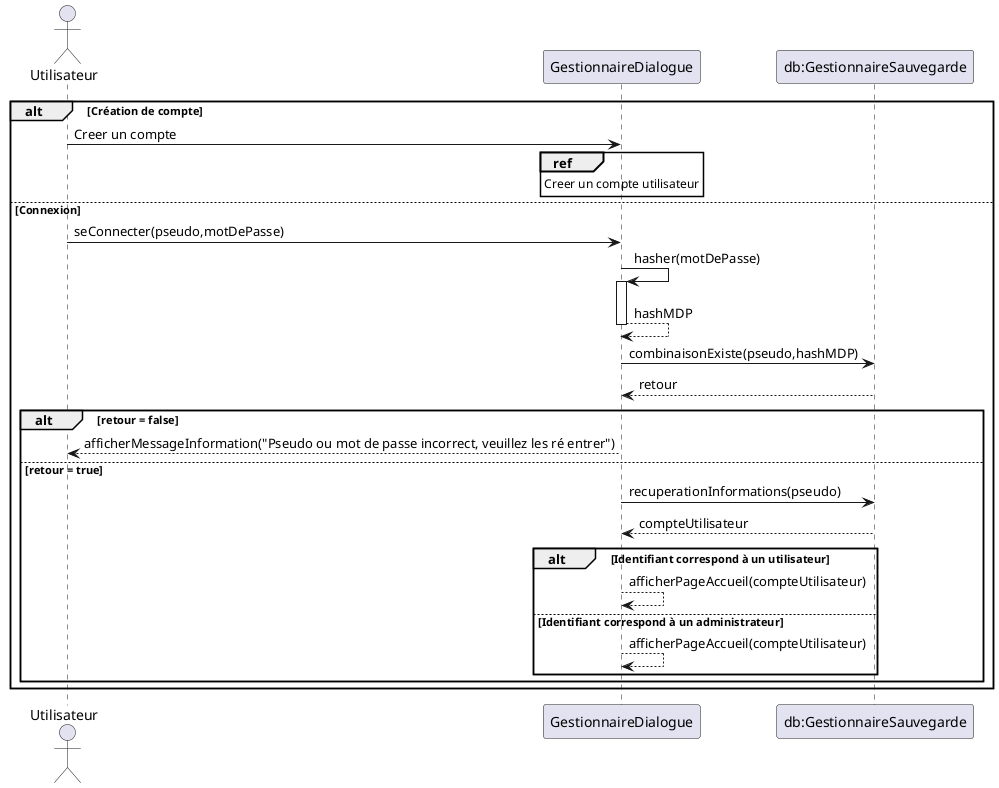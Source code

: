 @startuml Se connecter ou créer son compte

actor "Utilisateur" as us
participant "GestionnaireDialogue" as gd
participant "db:GestionnaireSauvegarde" as gs

alt Création de compte

us -> gd : Creer un compte
ref over gd : Creer un compte utilisateur
else Connexion

us -> gd : seConnecter(pseudo,motDePasse)
gd 	-> gd ++: hasher(motDePasse)
gd 	--> gd --: hashMDP
gd -> gs : combinaisonExiste(pseudo,hashMDP)
gs --> gd : retour

alt retour = false
gd --> us : afficherMessageInformation("Pseudo ou mot de passe incorrect, veuillez les ré entrer")
else retour = true

gd -> gs : recuperationInformations(pseudo)
gs --> gd : compteUtilisateur

alt Identifiant correspond à un utilisateur
gd --> gd : afficherPageAccueil(compteUtilisateur)
else Identifiant correspond à un administrateur

gd --> gd : afficherPageAccueil(compteUtilisateur)

end

end

end

@enduml